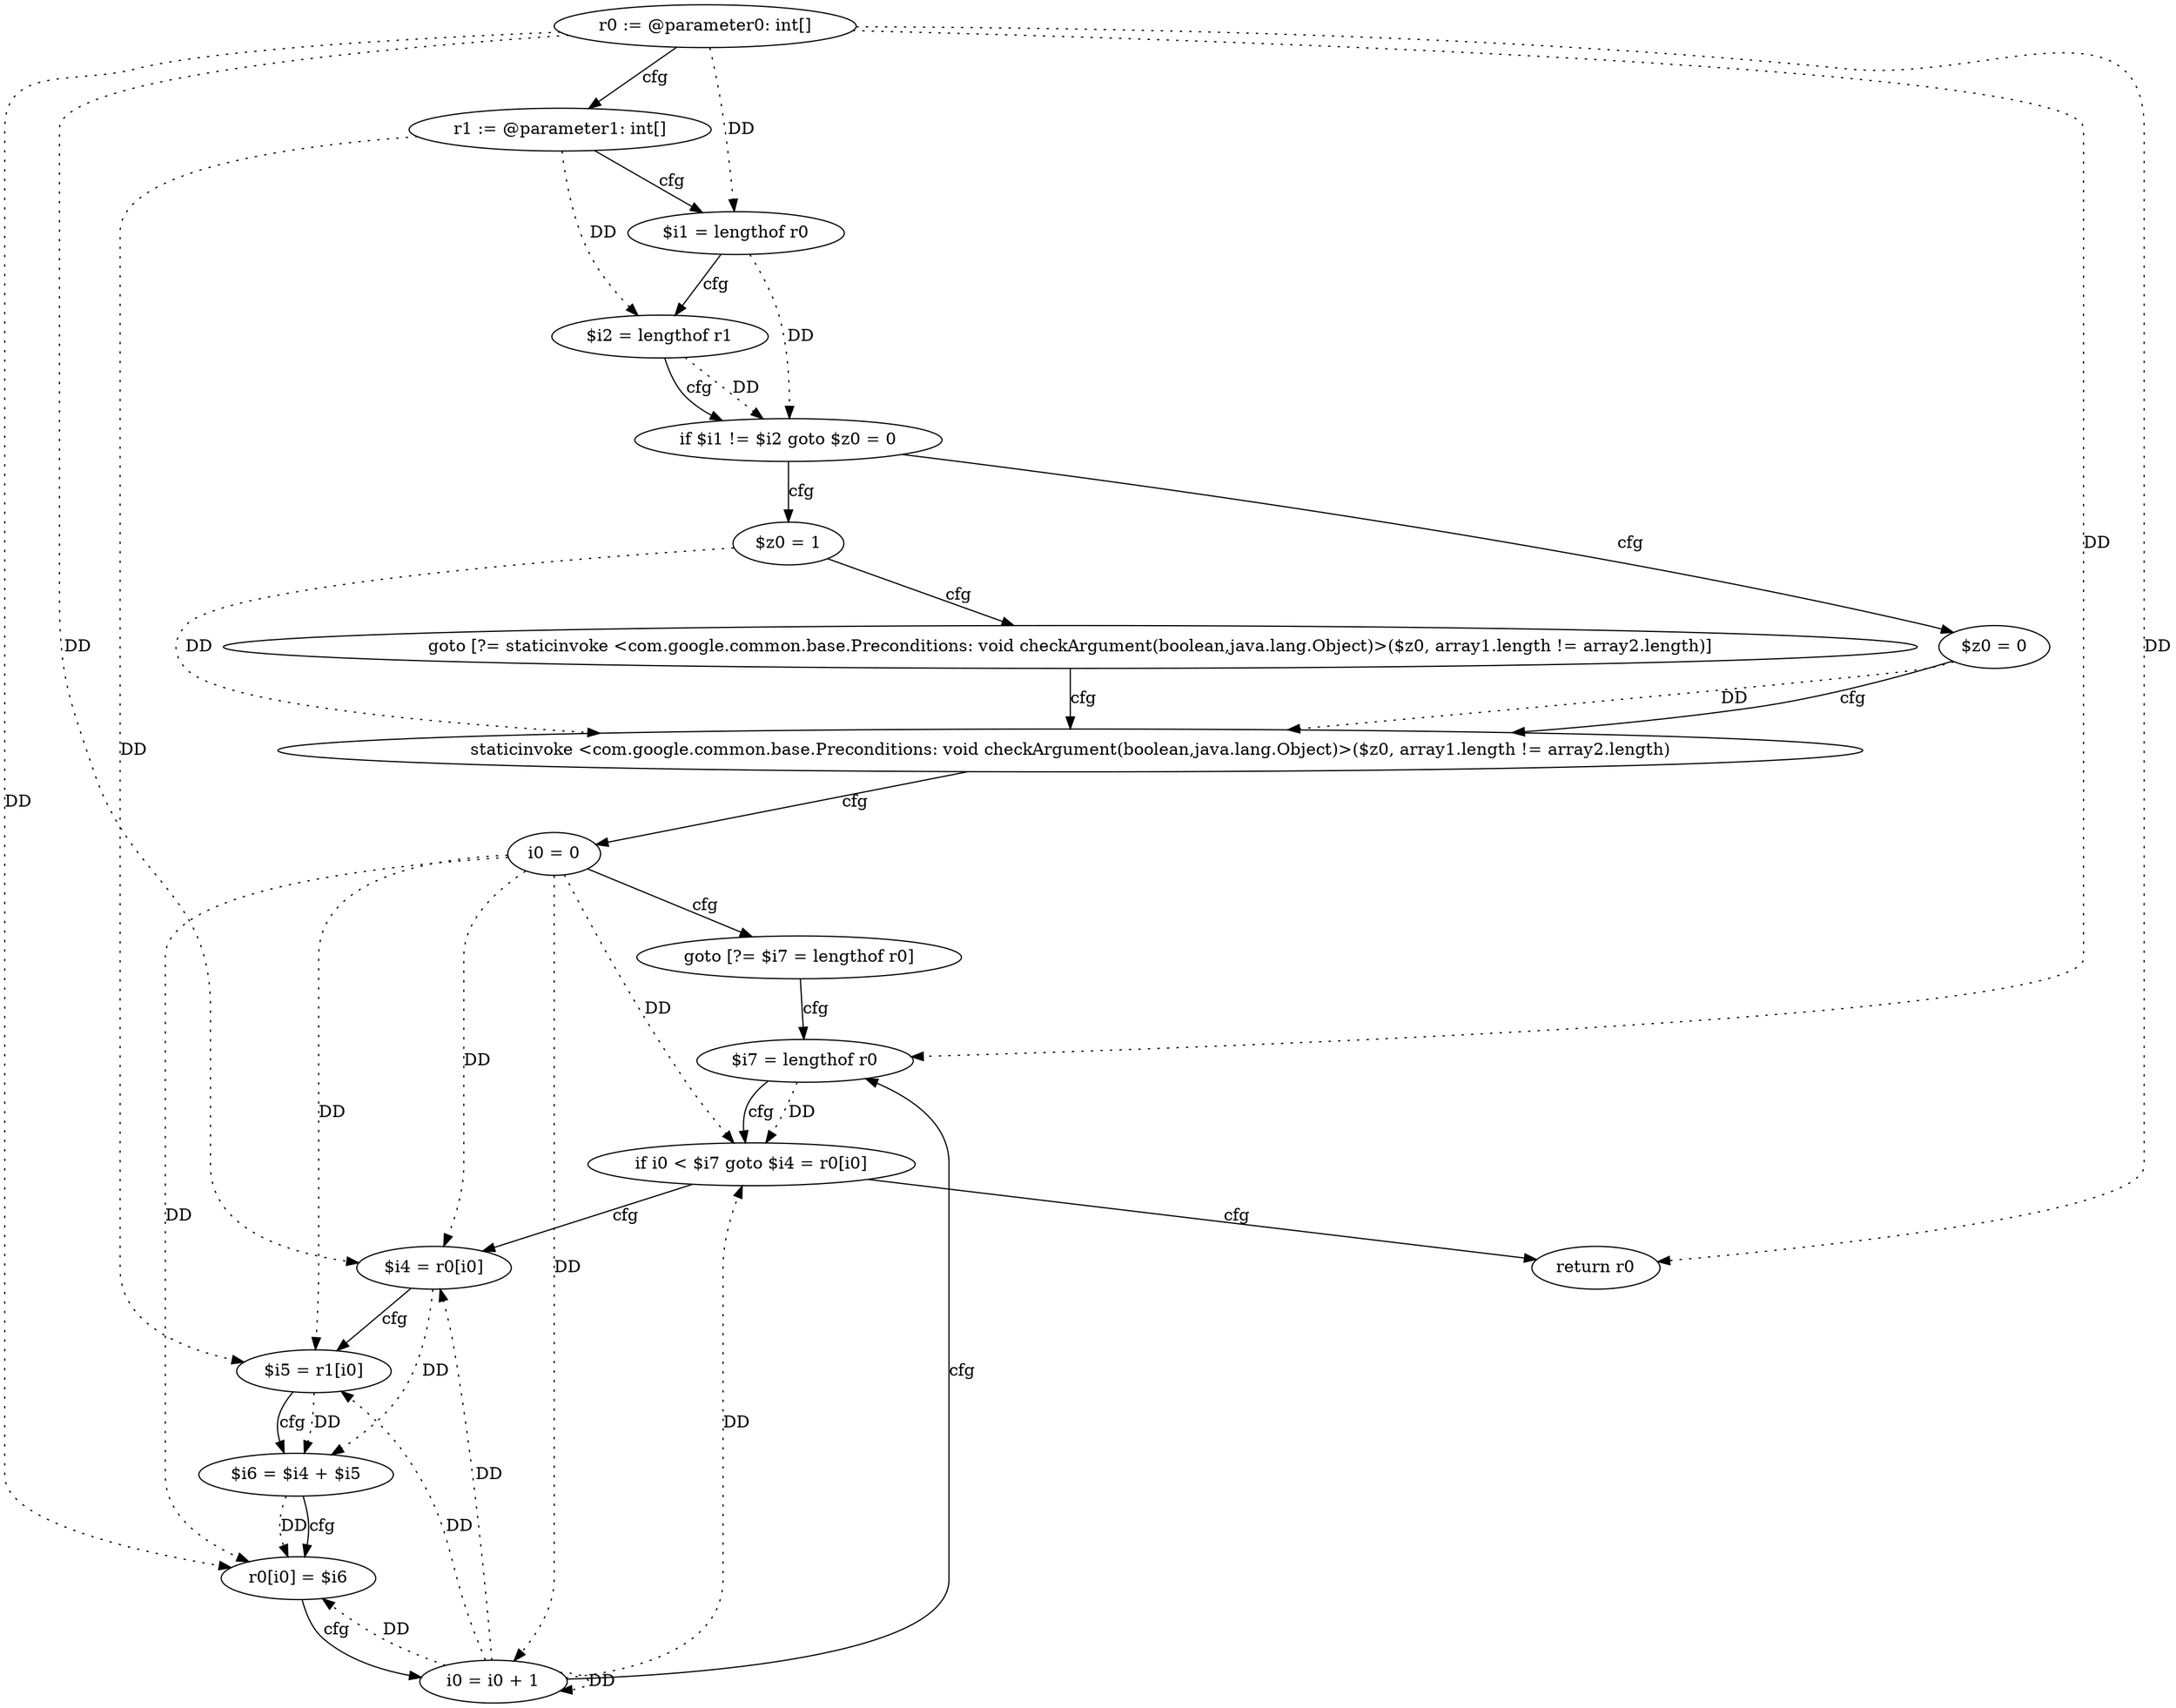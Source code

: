 digraph "add" {
    "0" [label="r0 := @parameter0: int[]",];
    "1" [label="r1 := @parameter1: int[]",];
    "2" [label="$i1 = lengthof r0",];
    "3" [label="$i2 = lengthof r1",];
    "4" [label="if $i1 != $i2 goto $z0 = 0",];
    "5" [label="$z0 = 1",];
    "6" [label="goto [?= staticinvoke <com.google.common.base.Preconditions: void checkArgument(boolean,java.lang.Object)>($z0, array1.length != array2.length)]",];
    "7" [label="$z0 = 0",];
    "8" [label="staticinvoke <com.google.common.base.Preconditions: void checkArgument(boolean,java.lang.Object)>($z0, array1.length != array2.length)",];
    "9" [label="i0 = 0",];
    "10" [label="goto [?= $i7 = lengthof r0]",];
    "11" [label="$i4 = r0[i0]",];
    "12" [label="$i5 = r1[i0]",];
    "13" [label="$i6 = $i4 + $i5",];
    "14" [label="r0[i0] = $i6",];
    "15" [label="i0 = i0 + 1",];
    "16" [label="$i7 = lengthof r0",];
    "17" [label="if i0 < $i7 goto $i4 = r0[i0]",];
    "18" [label="return r0",];
    "0"->"2" [label="DD",style=dotted,];
    "0"->"11" [label="DD",style=dotted,];
    "0"->"14" [label="DD",style=dotted,];
    "0"->"16" [label="DD",style=dotted,];
    "0"->"18" [label="DD",style=dotted,];
    "1"->"3" [label="DD",style=dotted,];
    "1"->"12" [label="DD",style=dotted,];
    "2"->"4" [label="DD",style=dotted,];
    "3"->"4" [label="DD",style=dotted,];
    "5"->"8" [label="DD",style=dotted,];
    "7"->"8" [label="DD",style=dotted,];
    "9"->"11" [label="DD",style=dotted,];
    "9"->"12" [label="DD",style=dotted,];
    "9"->"14" [label="DD",style=dotted,];
    "9"->"15" [label="DD",style=dotted,];
    "9"->"17" [label="DD",style=dotted,];
    "11"->"13" [label="DD",style=dotted,];
    "12"->"13" [label="DD",style=dotted,];
    "13"->"14" [label="DD",style=dotted,];
    "15"->"11" [label="DD",style=dotted,];
    "15"->"12" [label="DD",style=dotted,];
    "15"->"14" [label="DD",style=dotted,];
    "15"->"15" [label="DD",style=dotted,];
    "15"->"17" [label="DD",style=dotted,];
    "16"->"17" [label="DD",style=dotted,];
    "0"->"1" [label="cfg",];
    "1"->"2" [label="cfg",];
    "2"->"3" [label="cfg",];
    "3"->"4" [label="cfg",];
    "4"->"5" [label="cfg",];
    "4"->"7" [label="cfg",];
    "5"->"6" [label="cfg",];
    "6"->"8" [label="cfg",];
    "7"->"8" [label="cfg",];
    "8"->"9" [label="cfg",];
    "9"->"10" [label="cfg",];
    "10"->"16" [label="cfg",];
    "11"->"12" [label="cfg",];
    "12"->"13" [label="cfg",];
    "13"->"14" [label="cfg",];
    "14"->"15" [label="cfg",];
    "15"->"16" [label="cfg",];
    "16"->"17" [label="cfg",];
    "17"->"18" [label="cfg",];
    "17"->"11" [label="cfg",];
}
